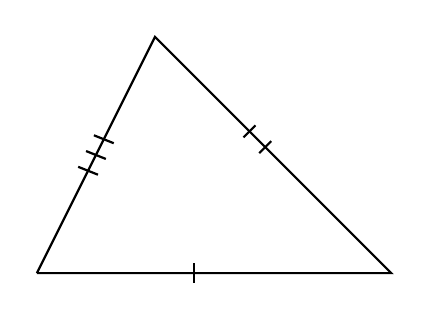 \begin{tikzpicture}
\node at (0,0) {};
\node (v1) at (-2.5,-1) {};
\node (v2) at (2,-1) {};
\node (v3) at (-1,2) {};
\draw[thick] (v1.center) -- (v2.center) -- (v3.center) -- (v1.center);
\node (v5) at (-0.5,-1.25) {};
\node (v4) at (-0.5,-0.75) {};
\draw [thick] (v4) edge (v5);
\node (v6) at (0,0.6) {};
\node (v7) at (0.4,1) {};
\node (v8) at (0.2,0.4) {};
\node (v9) at (0.6,0.8) {};
\draw[thick]  (v6) edge (v7);
\draw [thick] (v8) edge (v9);
\node (v12) at (-2,0.6) {};
\node (v13) at (-1.5,0.4) {};
\node (v10) at (-1.9,0.8) {};
\node (v11) at (-1.4,0.6) {};
\node (v14) at (-2.1,0.4) {};
\node (v15) at (-1.6,0.2) {};
\draw [thick] (v10) edge (v11);
\draw [thick] (v12) edge (v13);
\draw [thick] (v14) edge (v15);
\end{tikzpicture}